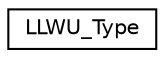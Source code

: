 digraph "Graphical Class Hierarchy"
{
 // LATEX_PDF_SIZE
  edge [fontname="Helvetica",fontsize="10",labelfontname="Helvetica",labelfontsize="10"];
  node [fontname="Helvetica",fontsize="10",shape=record];
  rankdir="LR";
  Node0 [label="LLWU_Type",height=0.2,width=0.4,color="black", fillcolor="white", style="filled",URL="$struct_l_l_w_u___type.html",tooltip=" "];
}
